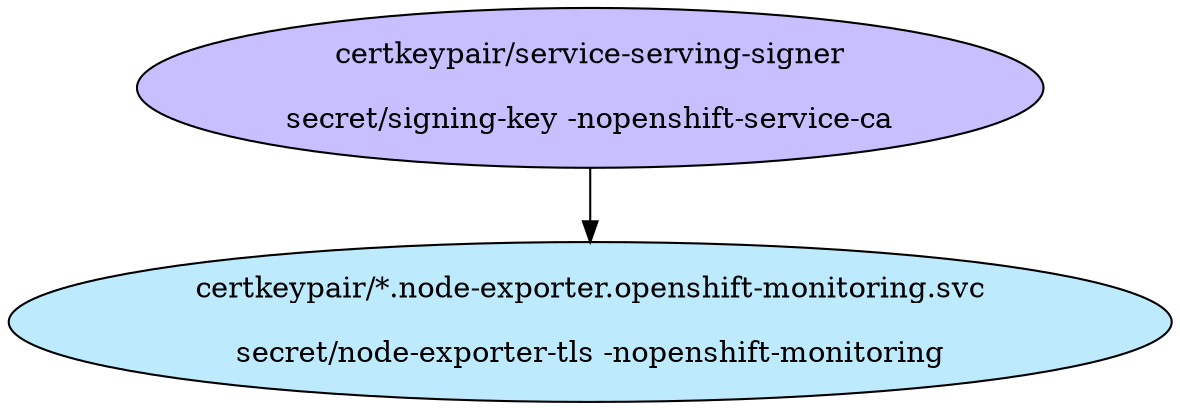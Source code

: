 digraph "Local Certificate" {
  // Node definitions.
  1 [
    label="certkeypair/service-serving-signer\n\nsecret/signing-key -nopenshift-service-ca\n"
    style=filled
    fillcolor="#c7bfff"
  ];
  25 [
    label="certkeypair/*.node-exporter.openshift-monitoring.svc\n\nsecret/node-exporter-tls -nopenshift-monitoring\n"
    style=filled
    fillcolor="#bdebfd"
  ];

  // Edge definitions.
  1 -> 25;
}